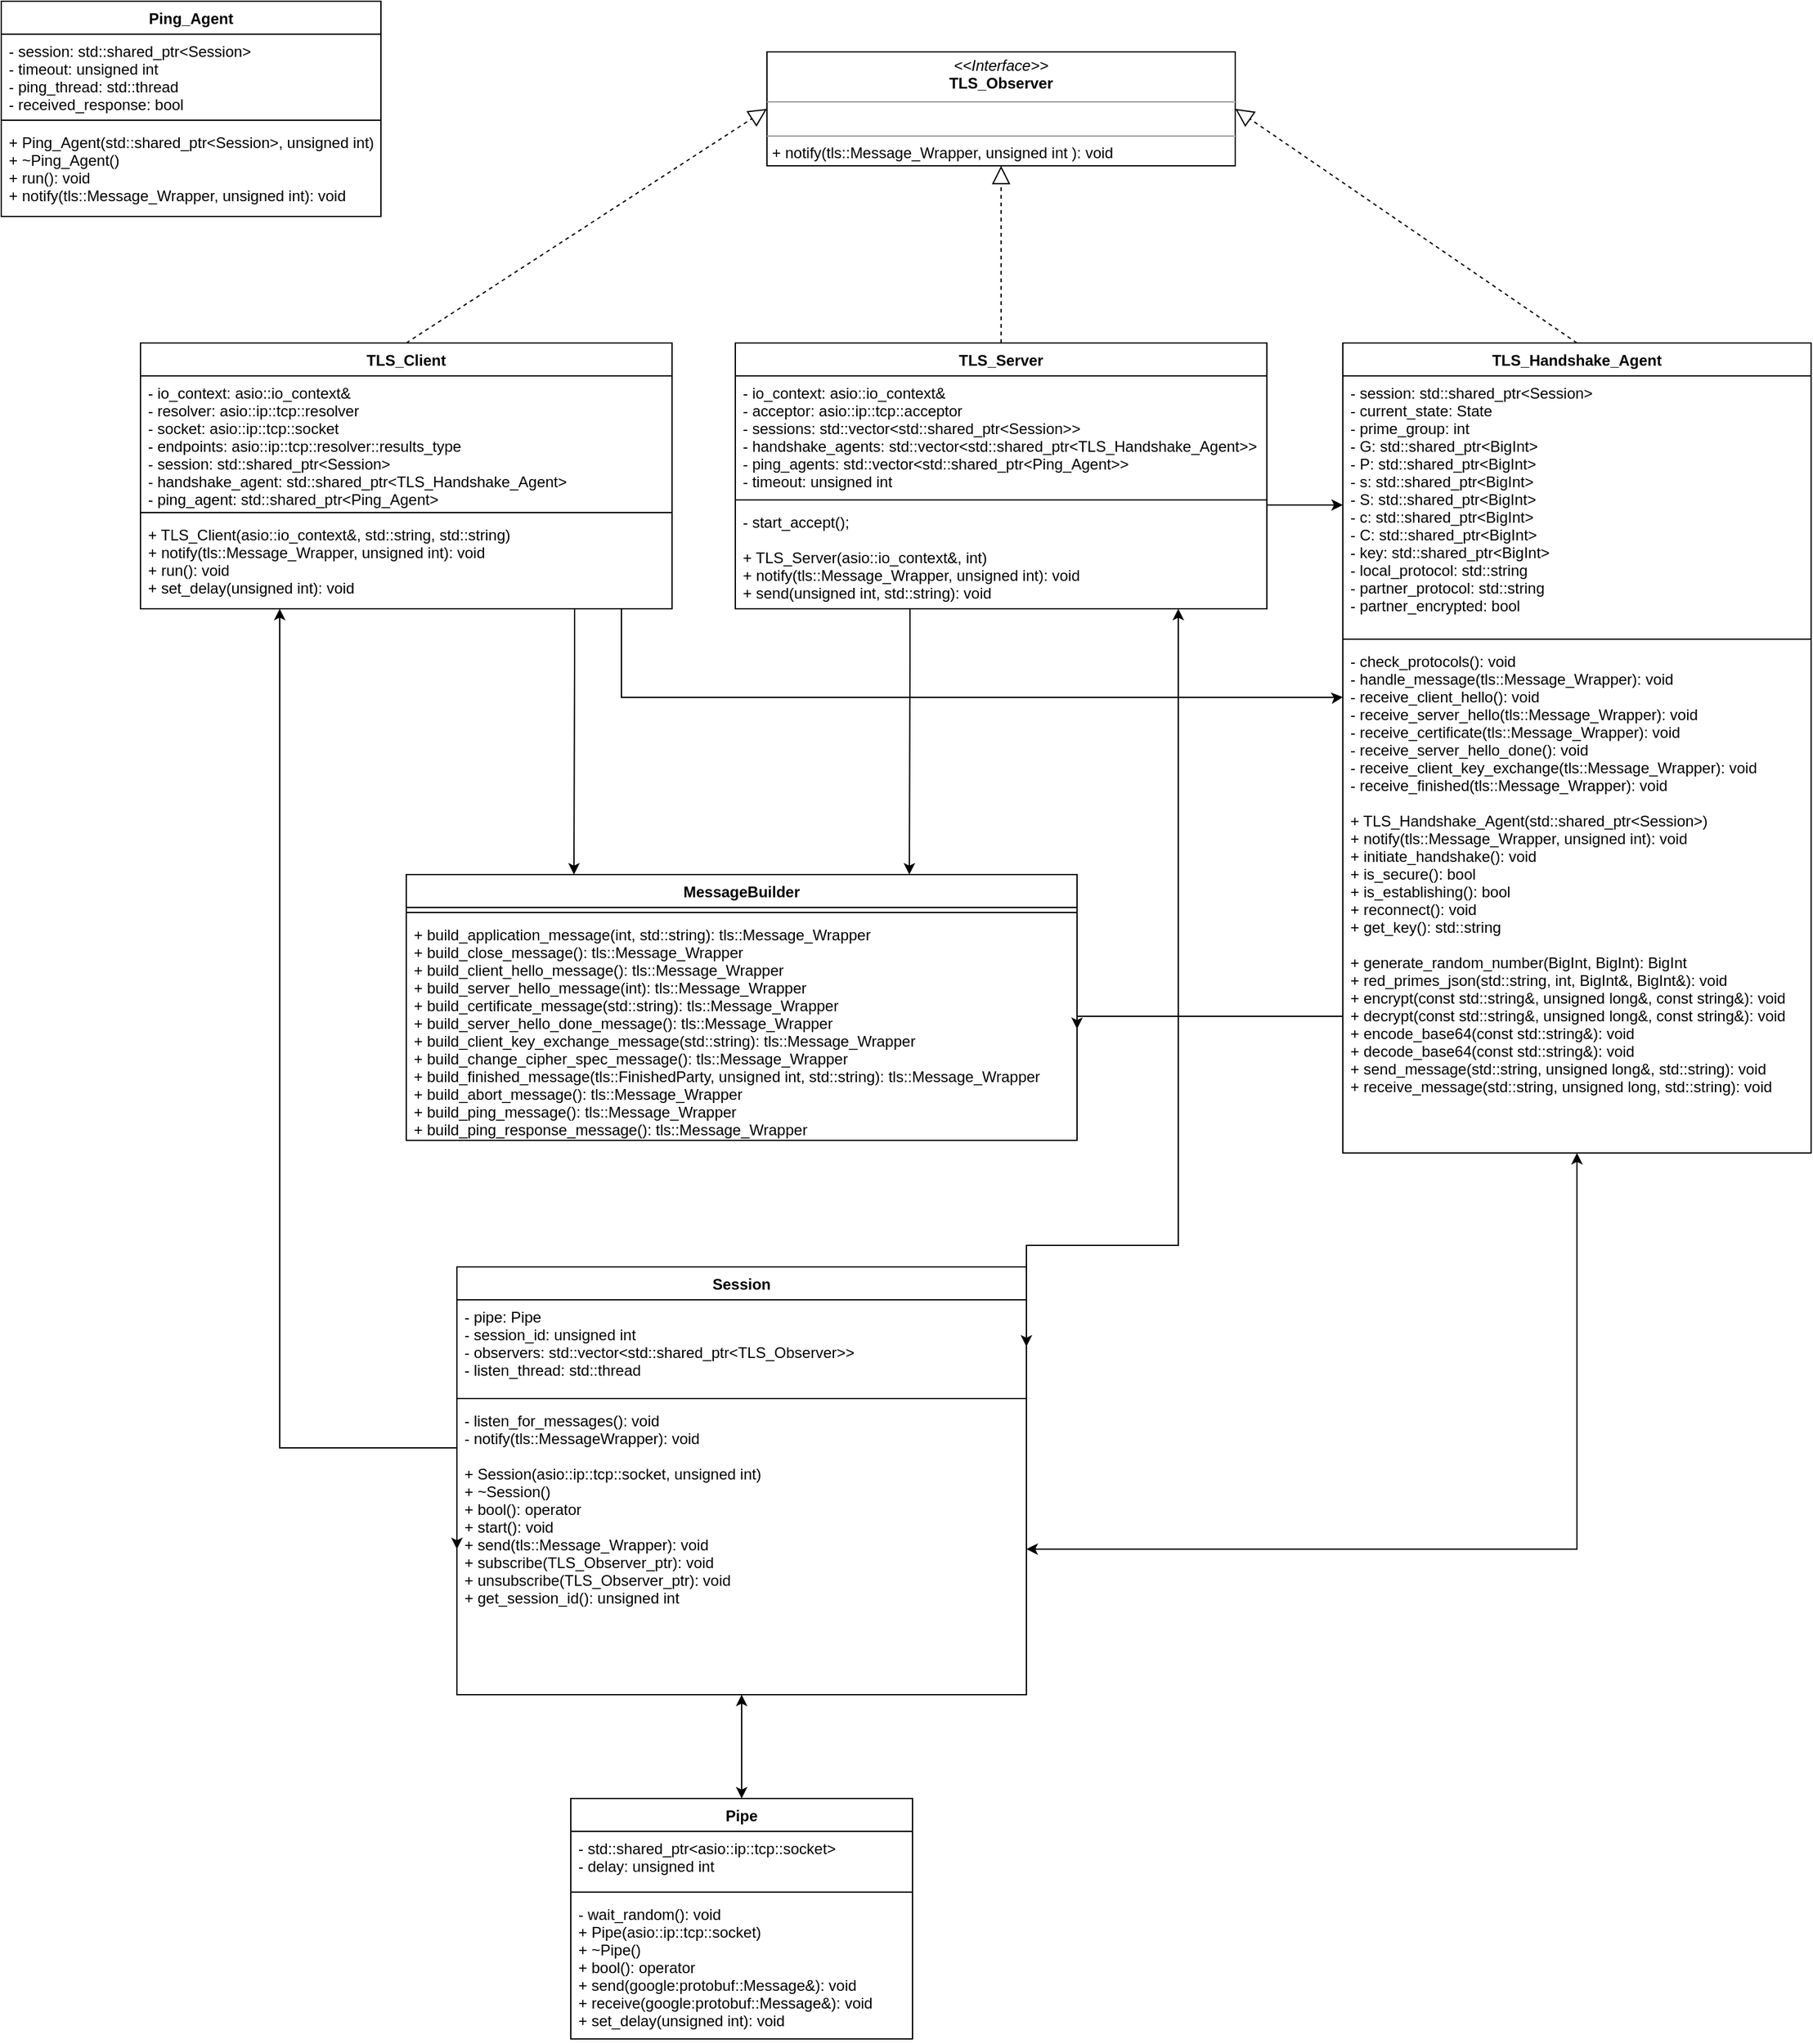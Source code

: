 <mxfile version="17.2.4" type="device"><diagram id="3uNoThBIliUnEse3nKem" name="Page-1"><mxGraphModel dx="2852" dy="1704" grid="1" gridSize="10" guides="1" tooltips="1" connect="1" arrows="1" fold="1" page="1" pageScale="1" pageWidth="827" pageHeight="1169" math="0" shadow="0"><root><mxCell id="0"/><mxCell id="1" parent="0"/><mxCell id="1OiyTNwRgQ6dCeVjmrjM-1" value="&lt;p style=&quot;margin: 0px ; margin-top: 4px ; text-align: center&quot;&gt;&lt;i&gt;&amp;lt;&amp;lt;Interface&amp;gt;&amp;gt;&lt;/i&gt;&lt;br&gt;&lt;b&gt;TLS_Observer&lt;/b&gt;&lt;/p&gt;&lt;hr size=&quot;1&quot;&gt;&lt;p style=&quot;margin: 0px ; margin-left: 4px&quot;&gt;&lt;br&gt;&lt;/p&gt;&lt;hr size=&quot;1&quot;&gt;&lt;p style=&quot;margin: 0px ; margin-left: 4px&quot;&gt;+ notify(tls::Message_Wrapper,&amp;nbsp;unsigned int ): void&lt;br&gt;&lt;/p&gt;" style="verticalAlign=top;align=left;overflow=fill;fontSize=12;fontFamily=Helvetica;html=1;" parent="1" vertex="1"><mxGeometry x="675" y="110" width="370" height="90" as="geometry"/></mxCell><mxCell id="1mW-7NosJjP2J_cMeypc-12" style="edgeStyle=orthogonalEdgeStyle;rounded=0;orthogonalLoop=1;jettySize=auto;html=1;entryX=1;entryY=0.5;entryDx=0;entryDy=0;" parent="1" source="1OiyTNwRgQ6dCeVjmrjM-2" target="1OiyTNwRgQ6dCeVjmrjM-22" edge="1"><mxGeometry relative="1" as="geometry"><Array as="points"><mxPoint x="1080" y="872"/><mxPoint x="1080" y="872"/></Array></mxGeometry></mxCell><mxCell id="1mW-7NosJjP2J_cMeypc-21" style="edgeStyle=orthogonalEdgeStyle;rounded=0;orthogonalLoop=1;jettySize=auto;html=1;entryX=1;entryY=0.5;entryDx=0;entryDy=0;startArrow=classic;startFill=1;strokeColor=default;" parent="1" source="1OiyTNwRgQ6dCeVjmrjM-2" target="1OiyTNwRgQ6dCeVjmrjM-14" edge="1"><mxGeometry relative="1" as="geometry"/></mxCell><mxCell id="1OiyTNwRgQ6dCeVjmrjM-2" value="TLS_Handshake_Agent" style="swimlane;fontStyle=1;align=center;verticalAlign=top;childLayout=stackLayout;horizontal=1;startSize=26;horizontalStack=0;resizeParent=1;resizeParentMax=0;resizeLast=0;collapsible=1;marginBottom=0;" parent="1" vertex="1"><mxGeometry x="1130" y="340" width="370" height="640" as="geometry"/></mxCell><mxCell id="1OiyTNwRgQ6dCeVjmrjM-3" value="- session: std::shared_ptr&lt;Session&gt;&#10;- current_state: State&#10;- prime_group: int&#10;- G: std::shared_ptr&lt;BigInt&gt;&#10;- P: std::shared_ptr&lt;BigInt&gt;&#10;- s: std::shared_ptr&lt;BigInt&gt;&#10;- S: std::shared_ptr&lt;BigInt&gt;&#10;- c: std::shared_ptr&lt;BigInt&gt;&#10;- C: std::shared_ptr&lt;BigInt&gt;&#10;- key: std::shared_ptr&lt;BigInt&gt;&#10;- local_protocol: std::string&#10;- partner_protocol: std::string&#10;- partner_encrypted: bool" style="text;strokeColor=none;fillColor=none;align=left;verticalAlign=top;spacingLeft=4;spacingRight=4;overflow=hidden;rotatable=0;points=[[0,0.5],[1,0.5]];portConstraint=eastwest;" parent="1OiyTNwRgQ6dCeVjmrjM-2" vertex="1"><mxGeometry y="26" width="370" height="204" as="geometry"/></mxCell><mxCell id="1OiyTNwRgQ6dCeVjmrjM-4" value="" style="line;strokeWidth=1;fillColor=none;align=left;verticalAlign=middle;spacingTop=-1;spacingLeft=3;spacingRight=3;rotatable=0;labelPosition=right;points=[];portConstraint=eastwest;" parent="1OiyTNwRgQ6dCeVjmrjM-2" vertex="1"><mxGeometry y="230" width="370" height="8" as="geometry"/></mxCell><mxCell id="1OiyTNwRgQ6dCeVjmrjM-5" value="- check_protocols(): void&#10;- handle_message(tls::Message_Wrapper): void&#10;- receive_client_hello(): void&#10;- receive_server_hello(tls::Message_Wrapper): void&#10;- receive_certificate(tls::Message_Wrapper): void&#10;- receive_server_hello_done(): void&#10;- receive_client_key_exchange(tls::Message_Wrapper): void&#10;- receive_finished(tls::Message_Wrapper): void&#10;&#10;+ TLS_Handshake_Agent(std::shared_ptr&lt;Session&gt;)&#10;+ notify(tls::Message_Wrapper, unsigned int): void&#10;+ initiate_handshake(): void&#10;+ is_secure(): bool&#10;+ is_establishing(): bool&#10;+ reconnect(): void&#10;+ get_key(): std::string&#10;&#10;+ generate_random_number(BigInt, BigInt): BigInt&#10;+ red_primes_json(std::string, int, BigInt&amp;, BigInt&amp;): void&#10;+ encrypt(const std::string&amp;, unsigned long&amp;, const string&amp;): void&#10;+ decrypt(const std::string&amp;, unsigned long&amp;, const string&amp;): void&#10;+ encode_base64(const std::string&amp;): void&#10;+ decode_base64(const std::string&amp;): void&#10;+ send_message(std::string, unsigned long&amp;, std::string): void&#10;+ receive_message(std::string, unsigned long, std::string): void&#10;&#10;" style="text;strokeColor=none;fillColor=none;align=left;verticalAlign=top;spacingLeft=4;spacingRight=4;overflow=hidden;rotatable=0;points=[[0,0.5],[1,0.5]];portConstraint=eastwest;fontStyle=0" parent="1OiyTNwRgQ6dCeVjmrjM-2" vertex="1"><mxGeometry y="238" width="370" height="402" as="geometry"/></mxCell><mxCell id="1mW-7NosJjP2J_cMeypc-18" style="edgeStyle=orthogonalEdgeStyle;rounded=0;orthogonalLoop=1;jettySize=auto;html=1;entryX=0.5;entryY=0;entryDx=0;entryDy=0;startArrow=classic;startFill=1;" parent="1" source="1OiyTNwRgQ6dCeVjmrjM-11" target="1OiyTNwRgQ6dCeVjmrjM-15" edge="1"><mxGeometry relative="1" as="geometry"/></mxCell><mxCell id="1OiyTNwRgQ6dCeVjmrjM-11" value="Session" style="swimlane;fontStyle=1;align=center;verticalAlign=top;childLayout=stackLayout;horizontal=1;startSize=26;horizontalStack=0;resizeParent=1;resizeParentMax=0;resizeLast=0;collapsible=1;marginBottom=0;" parent="1" vertex="1"><mxGeometry x="430" y="1070" width="450" height="338" as="geometry"/></mxCell><mxCell id="1OiyTNwRgQ6dCeVjmrjM-12" value="- pipe: Pipe&#10;- session_id: unsigned int &#10;- observers: std::vector&lt;std::shared_ptr&lt;TLS_Observer&gt;&gt;&#10;- listen_thread: std::thread" style="text;strokeColor=none;fillColor=none;align=left;verticalAlign=top;spacingLeft=4;spacingRight=4;overflow=hidden;rotatable=0;points=[[0,0.5],[1,0.5]];portConstraint=eastwest;" parent="1OiyTNwRgQ6dCeVjmrjM-11" vertex="1"><mxGeometry y="26" width="450" height="74" as="geometry"/></mxCell><mxCell id="1OiyTNwRgQ6dCeVjmrjM-13" value="" style="line;strokeWidth=1;fillColor=none;align=left;verticalAlign=middle;spacingTop=-1;spacingLeft=3;spacingRight=3;rotatable=0;labelPosition=right;points=[];portConstraint=eastwest;" parent="1OiyTNwRgQ6dCeVjmrjM-11" vertex="1"><mxGeometry y="100" width="450" height="8" as="geometry"/></mxCell><mxCell id="1OiyTNwRgQ6dCeVjmrjM-14" value="- listen_for_messages(): void&#10;- notify(tls::MessageWrapper): void&#10;&#10;+ Session(asio::ip::tcp::socket, unsigned int)&#10;+ ~Session()&#10;+ bool(): operator&#10;+ start(): void&#10;+ send(tls::Message_Wrapper): void&#10;+ subscribe(TLS_Observer_ptr): void&#10;+ unsubscribe(TLS_Observer_ptr): void&#10;+ get_session_id(): unsigned int" style="text;strokeColor=none;fillColor=none;align=left;verticalAlign=top;spacingLeft=4;spacingRight=4;overflow=hidden;rotatable=0;points=[[0,0.5],[1,0.5]];portConstraint=eastwest;" parent="1OiyTNwRgQ6dCeVjmrjM-11" vertex="1"><mxGeometry y="108" width="450" height="230" as="geometry"/></mxCell><mxCell id="1OiyTNwRgQ6dCeVjmrjM-15" value="Pipe" style="swimlane;fontStyle=1;align=center;verticalAlign=top;childLayout=stackLayout;horizontal=1;startSize=26;horizontalStack=0;resizeParent=1;resizeParentMax=0;resizeLast=0;collapsible=1;marginBottom=0;" parent="1" vertex="1"><mxGeometry x="520" y="1490" width="270" height="190" as="geometry"/></mxCell><mxCell id="1OiyTNwRgQ6dCeVjmrjM-16" value="- std::shared_ptr&lt;asio::ip::tcp::socket&gt;&#10;- delay: unsigned int " style="text;strokeColor=none;fillColor=none;align=left;verticalAlign=top;spacingLeft=4;spacingRight=4;overflow=hidden;rotatable=0;points=[[0,0.5],[1,0.5]];portConstraint=eastwest;" parent="1OiyTNwRgQ6dCeVjmrjM-15" vertex="1"><mxGeometry y="26" width="270" height="44" as="geometry"/></mxCell><mxCell id="1OiyTNwRgQ6dCeVjmrjM-17" value="" style="line;strokeWidth=1;fillColor=none;align=left;verticalAlign=middle;spacingTop=-1;spacingLeft=3;spacingRight=3;rotatable=0;labelPosition=right;points=[];portConstraint=eastwest;" parent="1OiyTNwRgQ6dCeVjmrjM-15" vertex="1"><mxGeometry y="70" width="270" height="8" as="geometry"/></mxCell><mxCell id="1OiyTNwRgQ6dCeVjmrjM-18" value="- wait_random(): void&#10;+ Pipe(asio::ip::tcp::socket)&#10;+ ~Pipe()&#10;+ bool(): operator&#10;+ send(google:protobuf::Message&amp;): void&#10;+ receive(google:protobuf::Message&amp;): void&#10;+ set_delay(unsigned int): void" style="text;strokeColor=none;fillColor=none;align=left;verticalAlign=top;spacingLeft=4;spacingRight=4;overflow=hidden;rotatable=0;points=[[0,0.5],[1,0.5]];portConstraint=eastwest;" parent="1OiyTNwRgQ6dCeVjmrjM-15" vertex="1"><mxGeometry y="78" width="270" height="112" as="geometry"/></mxCell><mxCell id="1OiyTNwRgQ6dCeVjmrjM-19" value="MessageBuilder" style="swimlane;fontStyle=1;align=center;verticalAlign=top;childLayout=stackLayout;horizontal=1;startSize=26;horizontalStack=0;resizeParent=1;resizeParentMax=0;resizeLast=0;collapsible=1;marginBottom=0;" parent="1" vertex="1"><mxGeometry x="390" y="760" width="530" height="210" as="geometry"/></mxCell><mxCell id="1OiyTNwRgQ6dCeVjmrjM-21" value="" style="line;strokeWidth=1;fillColor=none;align=left;verticalAlign=middle;spacingTop=-1;spacingLeft=3;spacingRight=3;rotatable=0;labelPosition=right;points=[];portConstraint=eastwest;" parent="1OiyTNwRgQ6dCeVjmrjM-19" vertex="1"><mxGeometry y="26" width="530" height="8" as="geometry"/></mxCell><mxCell id="1OiyTNwRgQ6dCeVjmrjM-22" value="+ build_application_message(int, std::string): tls::Message_Wrapper&#10;+ build_close_message(): tls::Message_Wrapper&#10;+ build_client_hello_message(): tls::Message_Wrapper&#10;+ build_server_hello_message(int): tls::Message_Wrapper&#10;+ build_certificate_message(std::string): tls::Message_Wrapper&#10;+ build_server_hello_done_message(): tls::Message_Wrapper&#10;+ build_client_key_exchange_message(std::string): tls::Message_Wrapper&#10;+ build_change_cipher_spec_message(): tls::Message_Wrapper&#10;+ build_finished_message(tls::FinishedParty, unsigned int, std::string): tls::Message_Wrapper&#10;+ build_abort_message(): tls::Message_Wrapper&#10;+ build_ping_message(): tls::Message_Wrapper&#10;+ build_ping_response_message(): tls::Message_Wrapper" style="text;strokeColor=none;fillColor=none;align=left;verticalAlign=top;spacingLeft=4;spacingRight=4;overflow=hidden;rotatable=0;points=[[0,0.5],[1,0.5]];portConstraint=eastwest;" parent="1OiyTNwRgQ6dCeVjmrjM-19" vertex="1"><mxGeometry y="34" width="530" height="176" as="geometry"/></mxCell><mxCell id="1mW-7NosJjP2J_cMeypc-11" style="edgeStyle=orthogonalEdgeStyle;rounded=0;orthogonalLoop=1;jettySize=auto;html=1;entryX=0.75;entryY=0;entryDx=0;entryDy=0;" parent="1" source="1OiyTNwRgQ6dCeVjmrjM-23" target="1OiyTNwRgQ6dCeVjmrjM-19" edge="1"><mxGeometry relative="1" as="geometry"><Array as="points"><mxPoint x="788" y="590"/><mxPoint x="788" y="590"/></Array></mxGeometry></mxCell><mxCell id="1mW-7NosJjP2J_cMeypc-14" style="edgeStyle=orthogonalEdgeStyle;rounded=0;orthogonalLoop=1;jettySize=auto;html=1;" parent="1" source="1OiyTNwRgQ6dCeVjmrjM-23" target="1OiyTNwRgQ6dCeVjmrjM-3" edge="1"><mxGeometry relative="1" as="geometry"><Array as="points"><mxPoint x="1080" y="468"/><mxPoint x="1080" y="468"/></Array></mxGeometry></mxCell><mxCell id="1mW-7NosJjP2J_cMeypc-20" style="edgeStyle=orthogonalEdgeStyle;rounded=0;orthogonalLoop=1;jettySize=auto;html=1;entryX=1;entryY=0.5;entryDx=0;entryDy=0;startArrow=classic;startFill=1;strokeColor=default;" parent="1" source="1OiyTNwRgQ6dCeVjmrjM-23" target="1OiyTNwRgQ6dCeVjmrjM-12" edge="1"><mxGeometry relative="1" as="geometry"><Array as="points"><mxPoint x="1000" y="1053"/></Array></mxGeometry></mxCell><mxCell id="1OiyTNwRgQ6dCeVjmrjM-23" value="TLS_Server" style="swimlane;fontStyle=1;align=center;verticalAlign=top;childLayout=stackLayout;horizontal=1;startSize=26;horizontalStack=0;resizeParent=1;resizeParentMax=0;resizeLast=0;collapsible=1;marginBottom=0;" parent="1" vertex="1"><mxGeometry x="650" y="340" width="420" height="210" as="geometry"/></mxCell><mxCell id="1OiyTNwRgQ6dCeVjmrjM-24" value="- io_context: asio::io_context&amp;&#10;- acceptor: asio::ip::tcp::acceptor&#10;- sessions: std::vector&lt;std::shared_ptr&lt;Session&gt;&gt;&#10;- handshake_agents: std::vector&lt;std::shared_ptr&lt;TLS_Handshake_Agent&gt;&gt;&#10;- ping_agents: std::vector&lt;std::shared_ptr&lt;Ping_Agent&gt;&gt;&#10;- timeout: unsigned int" style="text;strokeColor=none;fillColor=none;align=left;verticalAlign=top;spacingLeft=4;spacingRight=4;overflow=hidden;rotatable=0;points=[[0,0.5],[1,0.5]];portConstraint=eastwest;" parent="1OiyTNwRgQ6dCeVjmrjM-23" vertex="1"><mxGeometry y="26" width="420" height="94" as="geometry"/></mxCell><mxCell id="1OiyTNwRgQ6dCeVjmrjM-25" value="" style="line;strokeWidth=1;fillColor=none;align=left;verticalAlign=middle;spacingTop=-1;spacingLeft=3;spacingRight=3;rotatable=0;labelPosition=right;points=[];portConstraint=eastwest;" parent="1OiyTNwRgQ6dCeVjmrjM-23" vertex="1"><mxGeometry y="120" width="420" height="8" as="geometry"/></mxCell><mxCell id="1OiyTNwRgQ6dCeVjmrjM-26" value="- start_accept();&#10;&#10;+ TLS_Server(asio::io_context&amp;, int)&#10;+ notify(tls::Message_Wrapper, unsigned int): void&#10;+ send(unsigned int, std::string): void" style="text;strokeColor=none;fillColor=none;align=left;verticalAlign=top;spacingLeft=4;spacingRight=4;overflow=hidden;rotatable=0;points=[[0,0.5],[1,0.5]];portConstraint=eastwest;" parent="1OiyTNwRgQ6dCeVjmrjM-23" vertex="1"><mxGeometry y="128" width="420" height="82" as="geometry"/></mxCell><mxCell id="1mW-7NosJjP2J_cMeypc-10" style="edgeStyle=orthogonalEdgeStyle;rounded=0;orthogonalLoop=1;jettySize=auto;html=1;entryX=0.25;entryY=0;entryDx=0;entryDy=0;" parent="1" source="1OiyTNwRgQ6dCeVjmrjM-27" target="1OiyTNwRgQ6dCeVjmrjM-19" edge="1"><mxGeometry relative="1" as="geometry"><Array as="points"><mxPoint x="523" y="590"/><mxPoint x="523" y="590"/></Array></mxGeometry></mxCell><mxCell id="1mW-7NosJjP2J_cMeypc-15" style="edgeStyle=orthogonalEdgeStyle;rounded=0;orthogonalLoop=1;jettySize=auto;html=1;entryX=0;entryY=0.5;entryDx=0;entryDy=0;strokeColor=default;startArrow=classic;startFill=1;" parent="1" source="1OiyTNwRgQ6dCeVjmrjM-27" target="1OiyTNwRgQ6dCeVjmrjM-14" edge="1"><mxGeometry relative="1" as="geometry"><Array as="points"><mxPoint x="290" y="1213"/></Array></mxGeometry></mxCell><mxCell id="1mW-7NosJjP2J_cMeypc-17" style="edgeStyle=orthogonalEdgeStyle;rounded=0;orthogonalLoop=1;jettySize=auto;html=1;entryX=0;entryY=0.104;entryDx=0;entryDy=0;entryPerimeter=0;" parent="1" source="1OiyTNwRgQ6dCeVjmrjM-27" target="1OiyTNwRgQ6dCeVjmrjM-5" edge="1"><mxGeometry relative="1" as="geometry"><mxPoint x="1010" y="620" as="targetPoint"/><Array as="points"><mxPoint x="560" y="620"/><mxPoint x="1128" y="620"/></Array></mxGeometry></mxCell><mxCell id="1OiyTNwRgQ6dCeVjmrjM-27" value="TLS_Client" style="swimlane;fontStyle=1;align=center;verticalAlign=top;childLayout=stackLayout;horizontal=1;startSize=26;horizontalStack=0;resizeParent=1;resizeParentMax=0;resizeLast=0;collapsible=1;marginBottom=0;" parent="1" vertex="1"><mxGeometry x="180" y="340" width="420" height="210" as="geometry"/></mxCell><mxCell id="1OiyTNwRgQ6dCeVjmrjM-28" value="- io_context: asio::io_context&amp;&#10;- resolver: asio::ip::tcp::resolver&#10;- socket: asio::ip::tcp::socket&#10;- endpoints: asio::ip::tcp::resolver::results_type&#10;- session: std::shared_ptr&lt;Session&gt;&#10;- handshake_agent: std::shared_ptr&lt;TLS_Handshake_Agent&gt;&#10;- ping_agent: std::shared_ptr&lt;Ping_Agent&gt;" style="text;strokeColor=none;fillColor=none;align=left;verticalAlign=top;spacingLeft=4;spacingRight=4;overflow=hidden;rotatable=0;points=[[0,0.5],[1,0.5]];portConstraint=eastwest;" parent="1OiyTNwRgQ6dCeVjmrjM-27" vertex="1"><mxGeometry y="26" width="420" height="104" as="geometry"/></mxCell><mxCell id="1OiyTNwRgQ6dCeVjmrjM-29" value="" style="line;strokeWidth=1;fillColor=none;align=left;verticalAlign=middle;spacingTop=-1;spacingLeft=3;spacingRight=3;rotatable=0;labelPosition=right;points=[];portConstraint=eastwest;" parent="1OiyTNwRgQ6dCeVjmrjM-27" vertex="1"><mxGeometry y="130" width="420" height="8" as="geometry"/></mxCell><mxCell id="1OiyTNwRgQ6dCeVjmrjM-30" value="+ TLS_Client(asio::io_context&amp;, std::string, std::string)&#10;+ notify(tls::Message_Wrapper, unsigned int): void&#10;+ run(): void&#10;+ set_delay(unsigned int): void" style="text;strokeColor=none;fillColor=none;align=left;verticalAlign=top;spacingLeft=4;spacingRight=4;overflow=hidden;rotatable=0;points=[[0,0.5],[1,0.5]];portConstraint=eastwest;" parent="1OiyTNwRgQ6dCeVjmrjM-27" vertex="1"><mxGeometry y="138" width="420" height="72" as="geometry"/></mxCell><mxCell id="1mW-7NosJjP2J_cMeypc-1" value="" style="endArrow=block;dashed=1;endFill=0;endSize=12;html=1;rounded=0;entryX=0;entryY=0.5;entryDx=0;entryDy=0;exitX=0.5;exitY=0;exitDx=0;exitDy=0;" parent="1" source="1OiyTNwRgQ6dCeVjmrjM-27" target="1OiyTNwRgQ6dCeVjmrjM-1" edge="1"><mxGeometry width="160" relative="1" as="geometry"><mxPoint x="770" y="1050" as="sourcePoint"/><mxPoint x="930" y="1050" as="targetPoint"/></mxGeometry></mxCell><mxCell id="1mW-7NosJjP2J_cMeypc-2" value="" style="endArrow=block;dashed=1;endFill=0;endSize=12;html=1;rounded=0;exitX=0.5;exitY=0;exitDx=0;exitDy=0;entryX=0.5;entryY=1;entryDx=0;entryDy=0;" parent="1" source="1OiyTNwRgQ6dCeVjmrjM-23" target="1OiyTNwRgQ6dCeVjmrjM-1" edge="1"><mxGeometry width="160" relative="1" as="geometry"><mxPoint x="400" y="350" as="sourcePoint"/><mxPoint x="650" y="210" as="targetPoint"/></mxGeometry></mxCell><mxCell id="1mW-7NosJjP2J_cMeypc-3" value="" style="endArrow=block;dashed=1;endFill=0;endSize=12;html=1;rounded=0;exitX=0.5;exitY=0;exitDx=0;exitDy=0;entryX=1;entryY=0.5;entryDx=0;entryDy=0;" parent="1" source="1OiyTNwRgQ6dCeVjmrjM-2" target="1OiyTNwRgQ6dCeVjmrjM-1" edge="1"><mxGeometry width="160" relative="1" as="geometry"><mxPoint x="870" y="350" as="sourcePoint"/><mxPoint x="757.5" y="220" as="targetPoint"/></mxGeometry></mxCell><mxCell id="ReEe56MBBHcTVJA2rcMT-5" value="Ping_Agent" style="swimlane;fontStyle=1;align=center;verticalAlign=top;childLayout=stackLayout;horizontal=1;startSize=26;horizontalStack=0;resizeParent=1;resizeParentMax=0;resizeLast=0;collapsible=1;marginBottom=0;" vertex="1" parent="1"><mxGeometry x="70" y="70" width="300" height="170" as="geometry"/></mxCell><mxCell id="ReEe56MBBHcTVJA2rcMT-6" value="- session: std::shared_ptr&lt;Session&gt;&#10;- timeout: unsigned int&#10;- ping_thread: std::thread&#10;- received_response: bool&#10;" style="text;strokeColor=none;fillColor=none;align=left;verticalAlign=top;spacingLeft=4;spacingRight=4;overflow=hidden;rotatable=0;points=[[0,0.5],[1,0.5]];portConstraint=eastwest;" vertex="1" parent="ReEe56MBBHcTVJA2rcMT-5"><mxGeometry y="26" width="300" height="64" as="geometry"/></mxCell><mxCell id="ReEe56MBBHcTVJA2rcMT-7" value="" style="line;strokeWidth=1;fillColor=none;align=left;verticalAlign=middle;spacingTop=-1;spacingLeft=3;spacingRight=3;rotatable=0;labelPosition=right;points=[];portConstraint=eastwest;" vertex="1" parent="ReEe56MBBHcTVJA2rcMT-5"><mxGeometry y="90" width="300" height="8" as="geometry"/></mxCell><mxCell id="ReEe56MBBHcTVJA2rcMT-8" value="+ Ping_Agent(std::shared_ptr&lt;Session&gt;, unsigned int)&#10;+ ~Ping_Agent()&#10;+ run(): void&#10;+ notify(tls::Message_Wrapper, unsigned int): void" style="text;strokeColor=none;fillColor=none;align=left;verticalAlign=top;spacingLeft=4;spacingRight=4;overflow=hidden;rotatable=0;points=[[0,0.5],[1,0.5]];portConstraint=eastwest;" vertex="1" parent="ReEe56MBBHcTVJA2rcMT-5"><mxGeometry y="98" width="300" height="72" as="geometry"/></mxCell></root></mxGraphModel></diagram></mxfile>